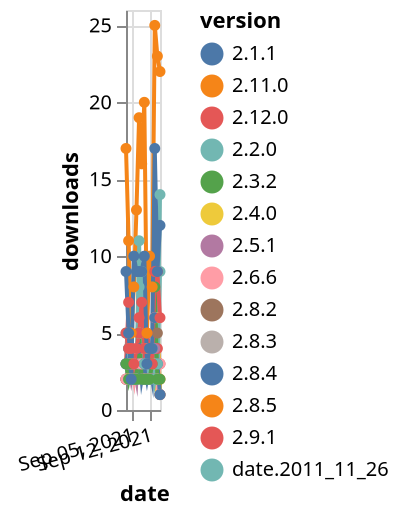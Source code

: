 {"$schema": "https://vega.github.io/schema/vega-lite/v5.json", "description": "A simple bar chart with embedded data.", "data": {"values": [{"date": "2021-09-03", "total": 4567, "delta": 3, "version": "2.9.1"}, {"date": "2021-09-04", "total": 4574, "delta": 7, "version": "2.9.1"}, {"date": "2021-09-05", "total": 4577, "delta": 3, "version": "2.9.1"}, {"date": "2021-09-06", "total": 4580, "delta": 3, "version": "2.9.1"}, {"date": "2021-09-07", "total": 4583, "delta": 3, "version": "2.9.1"}, {"date": "2021-09-08", "total": 4589, "delta": 6, "version": "2.9.1"}, {"date": "2021-09-09", "total": 4594, "delta": 5, "version": "2.9.1"}, {"date": "2021-09-10", "total": 4598, "delta": 4, "version": "2.9.1"}, {"date": "2021-09-11", "total": 4602, "delta": 4, "version": "2.9.1"}, {"date": "2021-09-12", "total": 4604, "delta": 2, "version": "2.9.1"}, {"date": "2021-09-13", "total": 4606, "delta": 2, "version": "2.9.1"}, {"date": "2021-09-14", "total": 4612, "delta": 6, "version": "2.9.1"}, {"date": "2021-09-15", "total": 4616, "delta": 4, "version": "2.9.1"}, {"date": "2021-09-16", "total": 4619, "delta": 3, "version": "2.9.1"}, {"date": "2021-09-03", "total": 2730, "delta": 2, "version": "2.8.2"}, {"date": "2021-09-04", "total": 2732, "delta": 2, "version": "2.8.2"}, {"date": "2021-09-05", "total": 2734, "delta": 2, "version": "2.8.2"}, {"date": "2021-09-06", "total": 2736, "delta": 2, "version": "2.8.2"}, {"date": "2021-09-07", "total": 2738, "delta": 2, "version": "2.8.2"}, {"date": "2021-09-08", "total": 2743, "delta": 5, "version": "2.8.2"}, {"date": "2021-09-09", "total": 2745, "delta": 2, "version": "2.8.2"}, {"date": "2021-09-10", "total": 2747, "delta": 2, "version": "2.8.2"}, {"date": "2021-09-11", "total": 2749, "delta": 2, "version": "2.8.2"}, {"date": "2021-09-12", "total": 2751, "delta": 2, "version": "2.8.2"}, {"date": "2021-09-13", "total": 2753, "delta": 2, "version": "2.8.2"}, {"date": "2021-09-14", "total": 2755, "delta": 2, "version": "2.8.2"}, {"date": "2021-09-15", "total": 2760, "delta": 5, "version": "2.8.2"}, {"date": "2021-09-16", "total": 2761, "delta": 1, "version": "2.8.2"}, {"date": "2021-09-03", "total": 6770, "delta": 2, "version": "2.4.0"}, {"date": "2021-09-04", "total": 6772, "delta": 2, "version": "2.4.0"}, {"date": "2021-09-05", "total": 6774, "delta": 2, "version": "2.4.0"}, {"date": "2021-09-06", "total": 6776, "delta": 2, "version": "2.4.0"}, {"date": "2021-09-07", "total": 6778, "delta": 2, "version": "2.4.0"}, {"date": "2021-09-08", "total": 6783, "delta": 5, "version": "2.4.0"}, {"date": "2021-09-09", "total": 6787, "delta": 4, "version": "2.4.0"}, {"date": "2021-09-10", "total": 6789, "delta": 2, "version": "2.4.0"}, {"date": "2021-09-11", "total": 6791, "delta": 2, "version": "2.4.0"}, {"date": "2021-09-12", "total": 6793, "delta": 2, "version": "2.4.0"}, {"date": "2021-09-13", "total": 6796, "delta": 3, "version": "2.4.0"}, {"date": "2021-09-14", "total": 6798, "delta": 2, "version": "2.4.0"}, {"date": "2021-09-15", "total": 6804, "delta": 6, "version": "2.4.0"}, {"date": "2021-09-16", "total": 6805, "delta": 1, "version": "2.4.0"}, {"date": "2021-09-03", "total": 2005, "delta": 2, "version": "2.11.0"}, {"date": "2021-09-04", "total": 2007, "delta": 2, "version": "2.11.0"}, {"date": "2021-09-05", "total": 2010, "delta": 3, "version": "2.11.0"}, {"date": "2021-09-06", "total": 2012, "delta": 2, "version": "2.11.0"}, {"date": "2021-09-07", "total": 2014, "delta": 2, "version": "2.11.0"}, {"date": "2021-09-08", "total": 2018, "delta": 4, "version": "2.11.0"}, {"date": "2021-09-09", "total": 2020, "delta": 2, "version": "2.11.0"}, {"date": "2021-09-10", "total": 2022, "delta": 2, "version": "2.11.0"}, {"date": "2021-09-11", "total": 2024, "delta": 2, "version": "2.11.0"}, {"date": "2021-09-12", "total": 2026, "delta": 2, "version": "2.11.0"}, {"date": "2021-09-13", "total": 2028, "delta": 2, "version": "2.11.0"}, {"date": "2021-09-14", "total": 2031, "delta": 3, "version": "2.11.0"}, {"date": "2021-09-15", "total": 2033, "delta": 2, "version": "2.11.0"}, {"date": "2021-09-16", "total": 2035, "delta": 2, "version": "2.11.0"}, {"date": "2021-09-03", "total": 2527, "delta": 2, "version": "2.8.3"}, {"date": "2021-09-04", "total": 2529, "delta": 2, "version": "2.8.3"}, {"date": "2021-09-05", "total": 2531, "delta": 2, "version": "2.8.3"}, {"date": "2021-09-06", "total": 2534, "delta": 3, "version": "2.8.3"}, {"date": "2021-09-07", "total": 2536, "delta": 2, "version": "2.8.3"}, {"date": "2021-09-08", "total": 2539, "delta": 3, "version": "2.8.3"}, {"date": "2021-09-09", "total": 2541, "delta": 2, "version": "2.8.3"}, {"date": "2021-09-10", "total": 2543, "delta": 2, "version": "2.8.3"}, {"date": "2021-09-11", "total": 2545, "delta": 2, "version": "2.8.3"}, {"date": "2021-09-12", "total": 2547, "delta": 2, "version": "2.8.3"}, {"date": "2021-09-13", "total": 2549, "delta": 2, "version": "2.8.3"}, {"date": "2021-09-14", "total": 2552, "delta": 3, "version": "2.8.3"}, {"date": "2021-09-15", "total": 2554, "delta": 2, "version": "2.8.3"}, {"date": "2021-09-16", "total": 2555, "delta": 1, "version": "2.8.3"}, {"date": "2021-09-03", "total": 4966, "delta": 2, "version": "2.5.1"}, {"date": "2021-09-04", "total": 4969, "delta": 3, "version": "2.5.1"}, {"date": "2021-09-05", "total": 4971, "delta": 2, "version": "2.5.1"}, {"date": "2021-09-06", "total": 4974, "delta": 3, "version": "2.5.1"}, {"date": "2021-09-07", "total": 4976, "delta": 2, "version": "2.5.1"}, {"date": "2021-09-08", "total": 4981, "delta": 5, "version": "2.5.1"}, {"date": "2021-09-09", "total": 4984, "delta": 3, "version": "2.5.1"}, {"date": "2021-09-10", "total": 4988, "delta": 4, "version": "2.5.1"}, {"date": "2021-09-11", "total": 4991, "delta": 3, "version": "2.5.1"}, {"date": "2021-09-12", "total": 4993, "delta": 2, "version": "2.5.1"}, {"date": "2021-09-13", "total": 4995, "delta": 2, "version": "2.5.1"}, {"date": "2021-09-14", "total": 4999, "delta": 4, "version": "2.5.1"}, {"date": "2021-09-15", "total": 5001, "delta": 2, "version": "2.5.1"}, {"date": "2021-09-16", "total": 5002, "delta": 1, "version": "2.5.1"}, {"date": "2021-09-03", "total": 7082, "delta": 2, "version": "2.6.6"}, {"date": "2021-09-04", "total": 7084, "delta": 2, "version": "2.6.6"}, {"date": "2021-09-05", "total": 7087, "delta": 3, "version": "2.6.6"}, {"date": "2021-09-06", "total": 7089, "delta": 2, "version": "2.6.6"}, {"date": "2021-09-07", "total": 7093, "delta": 4, "version": "2.6.6"}, {"date": "2021-09-08", "total": 7098, "delta": 5, "version": "2.6.6"}, {"date": "2021-09-09", "total": 7101, "delta": 3, "version": "2.6.6"}, {"date": "2021-09-10", "total": 7103, "delta": 2, "version": "2.6.6"}, {"date": "2021-09-11", "total": 7105, "delta": 2, "version": "2.6.6"}, {"date": "2021-09-12", "total": 7107, "delta": 2, "version": "2.6.6"}, {"date": "2021-09-13", "total": 7109, "delta": 2, "version": "2.6.6"}, {"date": "2021-09-14", "total": 7115, "delta": 6, "version": "2.6.6"}, {"date": "2021-09-15", "total": 7117, "delta": 2, "version": "2.6.6"}, {"date": "2021-09-16", "total": 7120, "delta": 3, "version": "2.6.6"}, {"date": "2021-09-03", "total": 6188, "delta": 3, "version": "2.2.0"}, {"date": "2021-09-04", "total": 6190, "delta": 2, "version": "2.2.0"}, {"date": "2021-09-05", "total": 6192, "delta": 2, "version": "2.2.0"}, {"date": "2021-09-06", "total": 6194, "delta": 2, "version": "2.2.0"}, {"date": "2021-09-07", "total": 6196, "delta": 2, "version": "2.2.0"}, {"date": "2021-09-08", "total": 6207, "delta": 11, "version": "2.2.0"}, {"date": "2021-09-09", "total": 6209, "delta": 2, "version": "2.2.0"}, {"date": "2021-09-10", "total": 6211, "delta": 2, "version": "2.2.0"}, {"date": "2021-09-11", "total": 6213, "delta": 2, "version": "2.2.0"}, {"date": "2021-09-12", "total": 6215, "delta": 2, "version": "2.2.0"}, {"date": "2021-09-13", "total": 6217, "delta": 2, "version": "2.2.0"}, {"date": "2021-09-14", "total": 6219, "delta": 2, "version": "2.2.0"}, {"date": "2021-09-15", "total": 6221, "delta": 2, "version": "2.2.0"}, {"date": "2021-09-16", "total": 6230, "delta": 9, "version": "2.2.0"}, {"date": "2021-09-03", "total": 6199, "delta": 3, "version": "2.8.4"}, {"date": "2021-09-04", "total": 6203, "delta": 4, "version": "2.8.4"}, {"date": "2021-09-05", "total": 6205, "delta": 2, "version": "2.8.4"}, {"date": "2021-09-06", "total": 6207, "delta": 2, "version": "2.8.4"}, {"date": "2021-09-07", "total": 6209, "delta": 2, "version": "2.8.4"}, {"date": "2021-09-08", "total": 6213, "delta": 4, "version": "2.8.4"}, {"date": "2021-09-09", "total": 6215, "delta": 2, "version": "2.8.4"}, {"date": "2021-09-10", "total": 6218, "delta": 3, "version": "2.8.4"}, {"date": "2021-09-11", "total": 6220, "delta": 2, "version": "2.8.4"}, {"date": "2021-09-12", "total": 6223, "delta": 3, "version": "2.8.4"}, {"date": "2021-09-13", "total": 6225, "delta": 2, "version": "2.8.4"}, {"date": "2021-09-14", "total": 6231, "delta": 6, "version": "2.8.4"}, {"date": "2021-09-15", "total": 6234, "delta": 3, "version": "2.8.4"}, {"date": "2021-09-16", "total": 6235, "delta": 1, "version": "2.8.4"}, {"date": "2021-09-03", "total": 20887, "delta": 5, "version": "date.2011_11_26"}, {"date": "2021-09-04", "total": 20891, "delta": 4, "version": "date.2011_11_26"}, {"date": "2021-09-05", "total": 20893, "delta": 2, "version": "date.2011_11_26"}, {"date": "2021-09-06", "total": 20895, "delta": 2, "version": "date.2011_11_26"}, {"date": "2021-09-07", "total": 20897, "delta": 2, "version": "date.2011_11_26"}, {"date": "2021-09-08", "total": 20905, "delta": 8, "version": "date.2011_11_26"}, {"date": "2021-09-09", "total": 20914, "delta": 9, "version": "date.2011_11_26"}, {"date": "2021-09-10", "total": 20917, "delta": 3, "version": "date.2011_11_26"}, {"date": "2021-09-11", "total": 20921, "delta": 4, "version": "date.2011_11_26"}, {"date": "2021-09-12", "total": 20923, "delta": 2, "version": "date.2011_11_26"}, {"date": "2021-09-13", "total": 20927, "delta": 4, "version": "date.2011_11_26"}, {"date": "2021-09-14", "total": 20929, "delta": 2, "version": "date.2011_11_26"}, {"date": "2021-09-15", "total": 20932, "delta": 3, "version": "date.2011_11_26"}, {"date": "2021-09-16", "total": 20946, "delta": 14, "version": "date.2011_11_26"}, {"date": "2021-09-03", "total": 3875, "delta": 3, "version": "2.3.2"}, {"date": "2021-09-04", "total": 3877, "delta": 2, "version": "2.3.2"}, {"date": "2021-09-05", "total": 3880, "delta": 3, "version": "2.3.2"}, {"date": "2021-09-06", "total": 3882, "delta": 2, "version": "2.3.2"}, {"date": "2021-09-07", "total": 3884, "delta": 2, "version": "2.3.2"}, {"date": "2021-09-08", "total": 3889, "delta": 5, "version": "2.3.2"}, {"date": "2021-09-09", "total": 3891, "delta": 2, "version": "2.3.2"}, {"date": "2021-09-10", "total": 3893, "delta": 2, "version": "2.3.2"}, {"date": "2021-09-11", "total": 3895, "delta": 2, "version": "2.3.2"}, {"date": "2021-09-12", "total": 3897, "delta": 2, "version": "2.3.2"}, {"date": "2021-09-13", "total": 3900, "delta": 3, "version": "2.3.2"}, {"date": "2021-09-14", "total": 3908, "delta": 8, "version": "2.3.2"}, {"date": "2021-09-15", "total": 3910, "delta": 2, "version": "2.3.2"}, {"date": "2021-09-16", "total": 3912, "delta": 2, "version": "2.3.2"}, {"date": "2021-09-03", "total": 1226, "delta": 5, "version": "2.12.0"}, {"date": "2021-09-04", "total": 1230, "delta": 4, "version": "2.12.0"}, {"date": "2021-09-05", "total": 1234, "delta": 4, "version": "2.12.0"}, {"date": "2021-09-06", "total": 1237, "delta": 3, "version": "2.12.0"}, {"date": "2021-09-07", "total": 1241, "delta": 4, "version": "2.12.0"}, {"date": "2021-09-08", "total": 1246, "delta": 5, "version": "2.12.0"}, {"date": "2021-09-09", "total": 1253, "delta": 7, "version": "2.12.0"}, {"date": "2021-09-10", "total": 1257, "delta": 4, "version": "2.12.0"}, {"date": "2021-09-11", "total": 1262, "delta": 5, "version": "2.12.0"}, {"date": "2021-09-12", "total": 1266, "delta": 4, "version": "2.12.0"}, {"date": "2021-09-13", "total": 1269, "delta": 3, "version": "2.12.0"}, {"date": "2021-09-14", "total": 1278, "delta": 9, "version": "2.12.0"}, {"date": "2021-09-15", "total": 1287, "delta": 9, "version": "2.12.0"}, {"date": "2021-09-16", "total": 1293, "delta": 6, "version": "2.12.0"}, {"date": "2021-09-03", "total": 9829, "delta": 17, "version": "2.8.5"}, {"date": "2021-09-04", "total": 9840, "delta": 11, "version": "2.8.5"}, {"date": "2021-09-05", "total": 9845, "delta": 5, "version": "2.8.5"}, {"date": "2021-09-06", "total": 9853, "delta": 8, "version": "2.8.5"}, {"date": "2021-09-07", "total": 9866, "delta": 13, "version": "2.8.5"}, {"date": "2021-09-08", "total": 9885, "delta": 19, "version": "2.8.5"}, {"date": "2021-09-09", "total": 9901, "delta": 16, "version": "2.8.5"}, {"date": "2021-09-10", "total": 9921, "delta": 20, "version": "2.8.5"}, {"date": "2021-09-11", "total": 9926, "delta": 5, "version": "2.8.5"}, {"date": "2021-09-12", "total": 9936, "delta": 10, "version": "2.8.5"}, {"date": "2021-09-13", "total": 9944, "delta": 8, "version": "2.8.5"}, {"date": "2021-09-14", "total": 9969, "delta": 25, "version": "2.8.5"}, {"date": "2021-09-15", "total": 9992, "delta": 23, "version": "2.8.5"}, {"date": "2021-09-16", "total": 10014, "delta": 22, "version": "2.8.5"}, {"date": "2021-09-03", "total": 9304, "delta": 9, "version": "2.1.1"}, {"date": "2021-09-04", "total": 9309, "delta": 5, "version": "2.1.1"}, {"date": "2021-09-05", "total": 9311, "delta": 2, "version": "2.1.1"}, {"date": "2021-09-06", "total": 9321, "delta": 10, "version": "2.1.1"}, {"date": "2021-09-07", "total": 9330, "delta": 9, "version": "2.1.1"}, {"date": "2021-09-08", "total": 9339, "delta": 9, "version": "2.1.1"}, {"date": "2021-09-09", "total": 9348, "delta": 9, "version": "2.1.1"}, {"date": "2021-09-10", "total": 9358, "delta": 10, "version": "2.1.1"}, {"date": "2021-09-11", "total": 9361, "delta": 3, "version": "2.1.1"}, {"date": "2021-09-12", "total": 9365, "delta": 4, "version": "2.1.1"}, {"date": "2021-09-13", "total": 9369, "delta": 4, "version": "2.1.1"}, {"date": "2021-09-14", "total": 9386, "delta": 17, "version": "2.1.1"}, {"date": "2021-09-15", "total": 9395, "delta": 9, "version": "2.1.1"}, {"date": "2021-09-16", "total": 9407, "delta": 12, "version": "2.1.1"}]}, "width": "container", "mark": {"type": "line", "point": {"filled": true}}, "encoding": {"x": {"field": "date", "type": "temporal", "timeUnit": "yearmonthdate", "title": "date", "axis": {"labelAngle": -15}}, "y": {"field": "delta", "type": "quantitative", "title": "downloads"}, "color": {"field": "version", "type": "nominal"}, "tooltip": {"field": "delta"}}}